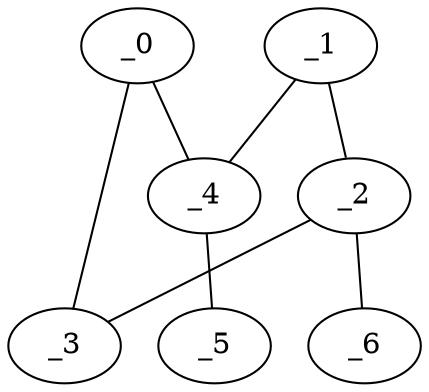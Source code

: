 graph EP1_0112 {
	_0	 [x="2.1157",
		y="2.85821"];
	_3	 [x="0.711931",
		y="2.68599"];
	_0 -- _3;
	_4	 [x="0.53922",
		y="1.80554"];
	_0 -- _4;
	_1	 [x="2.17048",
		y="0.793619"];
	_2	 [x="0.75",
		y="0.71"];
	_1 -- _2;
	_1 -- _4;
	_2 -- _3;
	_6	 [x="2.54842",
		y="0.536612"];
	_2 -- _6;
	_5	 [x="1.78538",
		y="1.74046"];
	_4 -- _5;
}
